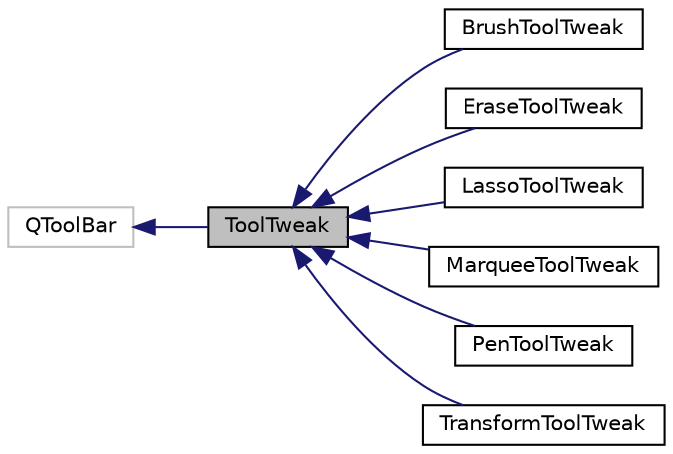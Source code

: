 digraph "ToolTweak"
{
  edge [fontname="Helvetica",fontsize="10",labelfontname="Helvetica",labelfontsize="10"];
  node [fontname="Helvetica",fontsize="10",shape=record];
  rankdir="LR";
  Node1 [label="ToolTweak",height=0.2,width=0.4,color="black", fillcolor="grey75", style="filled" fontcolor="black"];
  Node2 -> Node1 [dir="back",color="midnightblue",fontsize="10",style="solid",fontname="Helvetica"];
  Node2 [label="QToolBar",height=0.2,width=0.4,color="grey75", fillcolor="white", style="filled"];
  Node1 -> Node3 [dir="back",color="midnightblue",fontsize="10",style="solid",fontname="Helvetica"];
  Node3 [label="BrushToolTweak",height=0.2,width=0.4,color="black", fillcolor="white", style="filled",URL="$class_brush_tool_tweak.html"];
  Node1 -> Node4 [dir="back",color="midnightblue",fontsize="10",style="solid",fontname="Helvetica"];
  Node4 [label="EraseToolTweak",height=0.2,width=0.4,color="black", fillcolor="white", style="filled",URL="$class_erase_tool_tweak.html"];
  Node1 -> Node5 [dir="back",color="midnightblue",fontsize="10",style="solid",fontname="Helvetica"];
  Node5 [label="LassoToolTweak",height=0.2,width=0.4,color="black", fillcolor="white", style="filled",URL="$class_lasso_tool_tweak.html"];
  Node1 -> Node6 [dir="back",color="midnightblue",fontsize="10",style="solid",fontname="Helvetica"];
  Node6 [label="MarqueeToolTweak",height=0.2,width=0.4,color="black", fillcolor="white", style="filled",URL="$class_marquee_tool_tweak.html"];
  Node1 -> Node7 [dir="back",color="midnightblue",fontsize="10",style="solid",fontname="Helvetica"];
  Node7 [label="PenToolTweak",height=0.2,width=0.4,color="black", fillcolor="white", style="filled",URL="$class_pen_tool_tweak.html"];
  Node1 -> Node8 [dir="back",color="midnightblue",fontsize="10",style="solid",fontname="Helvetica"];
  Node8 [label="TransformToolTweak",height=0.2,width=0.4,color="black", fillcolor="white", style="filled",URL="$class_transform_tool_tweak.html"];
}
